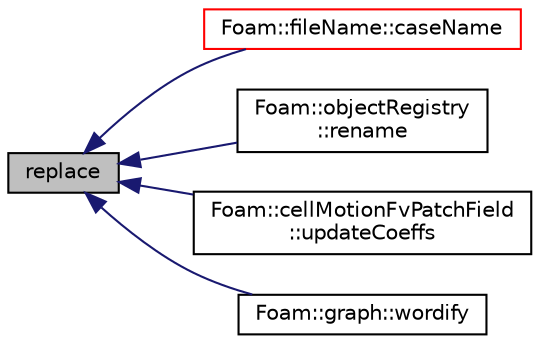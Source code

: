 digraph "replace"
{
  bgcolor="transparent";
  edge [fontname="Helvetica",fontsize="10",labelfontname="Helvetica",labelfontsize="10"];
  node [fontname="Helvetica",fontsize="10",shape=record];
  rankdir="LR";
  Node1 [label="replace",height=0.2,width=0.4,color="black", fillcolor="grey75", style="filled", fontcolor="black"];
  Node1 -> Node2 [dir="back",color="midnightblue",fontsize="10",style="solid",fontname="Helvetica"];
  Node2 [label="Foam::fileName::caseName",height=0.2,width=0.4,color="red",URL="$a00780.html#a37a5d719ae629766683ac8e905760959",tooltip="Return file name (part beyond last /), subsitute for FOAM_CASE. "];
  Node1 -> Node3 [dir="back",color="midnightblue",fontsize="10",style="solid",fontname="Helvetica"];
  Node3 [label="Foam::objectRegistry\l::rename",height=0.2,width=0.4,color="black",URL="$a01688.html#af41376d1e0031e06613d5ce3c740cf7d",tooltip="Rename. "];
  Node1 -> Node4 [dir="back",color="midnightblue",fontsize="10",style="solid",fontname="Helvetica"];
  Node4 [label="Foam::cellMotionFvPatchField\l::updateCoeffs",height=0.2,width=0.4,color="black",URL="$a00223.html#a7e24eafac629d3733181cd942d4c902f",tooltip="Update the coefficients associated with the patch field. "];
  Node1 -> Node5 [dir="back",color="midnightblue",fontsize="10",style="solid",fontname="Helvetica"];
  Node5 [label="Foam::graph::wordify",height=0.2,width=0.4,color="black",URL="$a00945.html#abeed2c3341354e19b8bcf63c35e6b5b5",tooltip="Helper function to convert string name into appropriate word. "];
}
